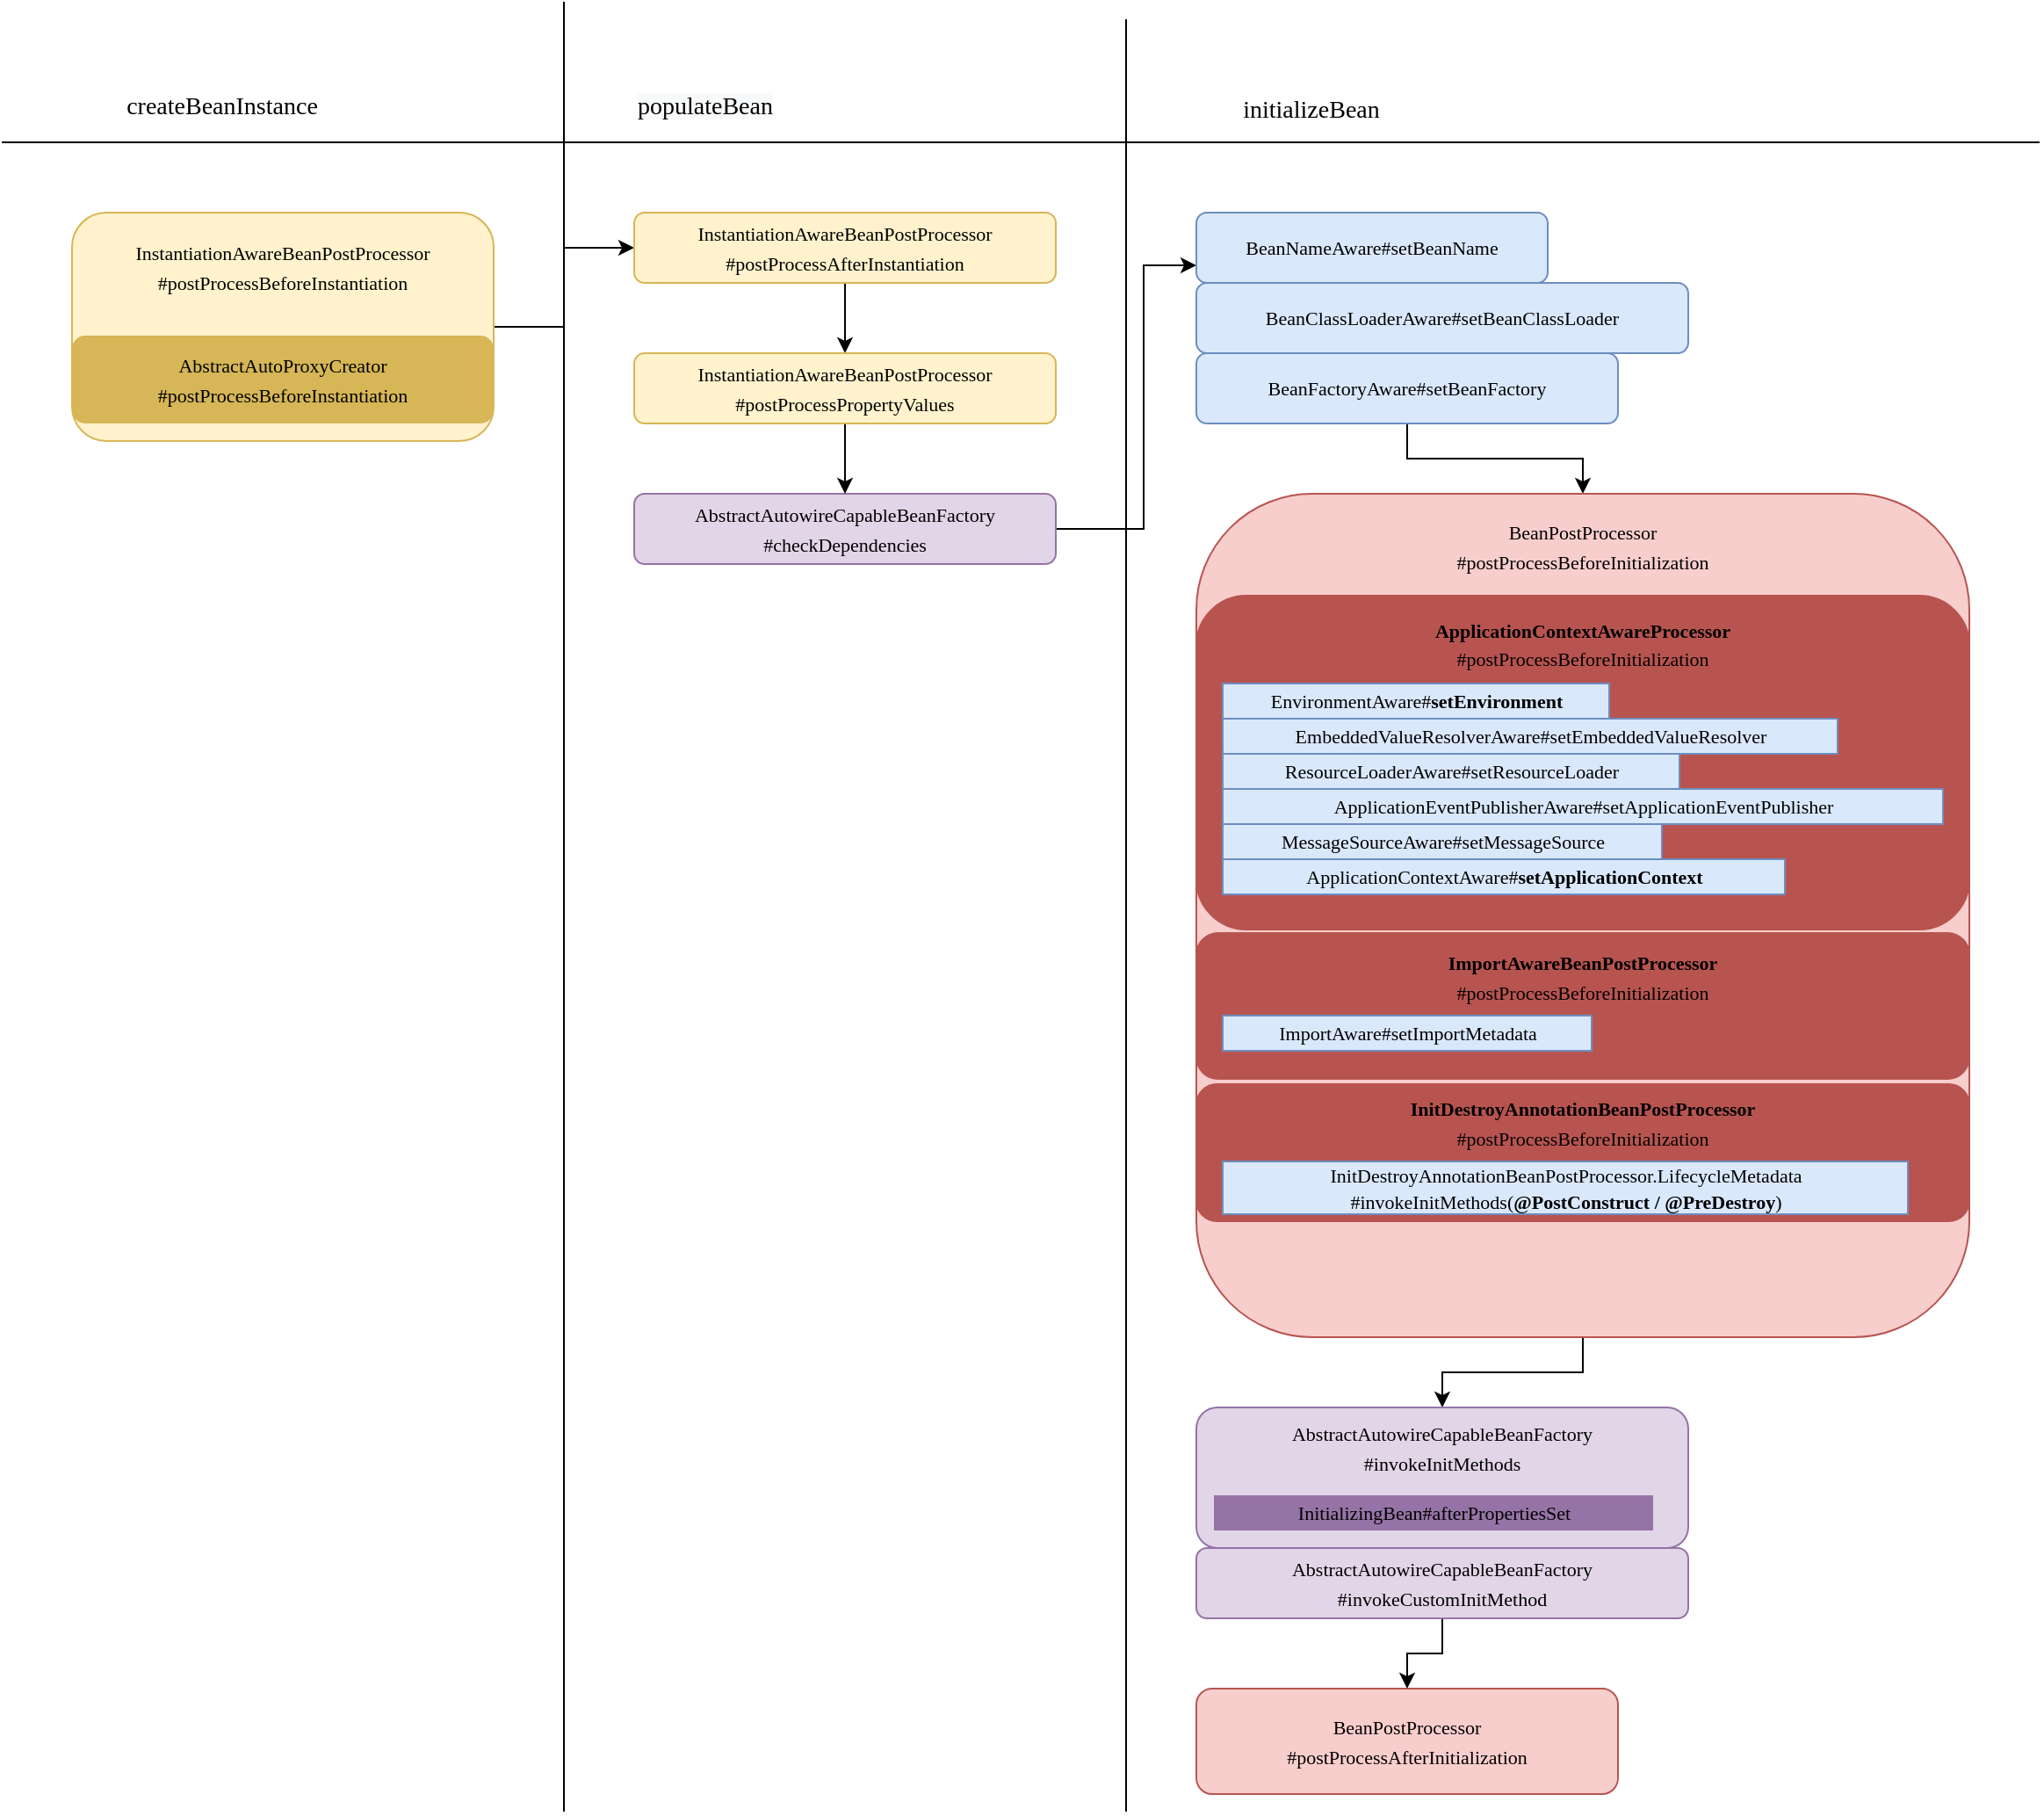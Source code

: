 <mxfile version="18.0.4" type="github">
  <diagram id="KALIX3_qU-DzFCup7W3A" name="Page-1">
    <mxGraphModel dx="1422" dy="706" grid="1" gridSize="10" guides="1" tooltips="1" connect="1" arrows="1" fold="1" page="1" pageScale="1" pageWidth="1169" pageHeight="827" math="0" shadow="0">
      <root>
        <mxCell id="0" />
        <mxCell id="1" parent="0" />
        <mxCell id="9nk00kuDRAdQ6Kr8uJrz-20" style="edgeStyle=orthogonalEdgeStyle;rounded=0;orthogonalLoop=1;jettySize=auto;html=1;entryX=0;entryY=0.75;entryDx=0;entryDy=0;fontFamily=Lucida Console;fontSize=11;" edge="1" parent="1" source="yHf5JVTZ74QZr-yNXHrx-20" target="yHf5JVTZ74QZr-yNXHrx-24">
          <mxGeometry relative="1" as="geometry">
            <Array as="points">
              <mxPoint x="650" y="300" />
              <mxPoint x="650" y="150" />
            </Array>
          </mxGeometry>
        </mxCell>
        <mxCell id="yHf5JVTZ74QZr-yNXHrx-20" value="&lt;font style=&quot;font-size: 11px;&quot;&gt;AbstractAutowireCapableBeanFactory&lt;br&gt;#checkDependencies&lt;/font&gt;" style="rounded=1;whiteSpace=wrap;html=1;fontFamily=Lucida Console;fontSize=14;fillColor=#e1d5e7;strokeColor=#9673a6;" parent="1" vertex="1">
          <mxGeometry x="360" y="280" width="240" height="40" as="geometry" />
        </mxCell>
        <mxCell id="yHf5JVTZ74QZr-yNXHrx-24" value="&lt;font style=&quot;font-size: 11px;&quot;&gt;BeanNameAware#setBeanName&lt;/font&gt;" style="rounded=1;whiteSpace=wrap;html=1;fontFamily=Lucida Console;fontSize=14;fillColor=#dae8fc;strokeColor=#6c8ebf;" parent="1" vertex="1">
          <mxGeometry x="680" y="120" width="200" height="40" as="geometry" />
        </mxCell>
        <mxCell id="yHf5JVTZ74QZr-yNXHrx-26" value="&lt;font style=&quot;font-size: 11px;&quot;&gt;BeanClassLoaderAware#setBeanClassLoader&lt;/font&gt;" style="rounded=1;whiteSpace=wrap;html=1;fontFamily=Lucida Console;fontSize=14;fillColor=#dae8fc;strokeColor=#6c8ebf;" parent="1" vertex="1">
          <mxGeometry x="680" y="160" width="280" height="40" as="geometry" />
        </mxCell>
        <mxCell id="9nk00kuDRAdQ6Kr8uJrz-21" style="edgeStyle=orthogonalEdgeStyle;rounded=0;orthogonalLoop=1;jettySize=auto;html=1;entryX=0.5;entryY=0;entryDx=0;entryDy=0;fontFamily=Lucida Console;fontSize=11;" edge="1" parent="1" source="yHf5JVTZ74QZr-yNXHrx-28" target="yHf5JVTZ74QZr-yNXHrx-29">
          <mxGeometry relative="1" as="geometry" />
        </mxCell>
        <mxCell id="yHf5JVTZ74QZr-yNXHrx-28" value="&lt;font style=&quot;font-size: 11px;&quot;&gt;BeanFactoryAware#setBeanFactory&lt;/font&gt;" style="rounded=1;whiteSpace=wrap;html=1;fontFamily=Lucida Console;fontSize=14;fillColor=#dae8fc;strokeColor=#6c8ebf;" parent="1" vertex="1">
          <mxGeometry x="680" y="200" width="240" height="40" as="geometry" />
        </mxCell>
        <mxCell id="9nk00kuDRAdQ6Kr8uJrz-22" style="edgeStyle=orthogonalEdgeStyle;rounded=0;orthogonalLoop=1;jettySize=auto;html=1;entryX=0.5;entryY=0;entryDx=0;entryDy=0;fontFamily=Lucida Console;fontSize=11;" edge="1" parent="1" source="yHf5JVTZ74QZr-yNXHrx-29" target="yHf5JVTZ74QZr-yNXHrx-30">
          <mxGeometry relative="1" as="geometry" />
        </mxCell>
        <mxCell id="yHf5JVTZ74QZr-yNXHrx-29" value="&lt;font style=&quot;font-size: 11px;&quot;&gt;BeanPostProcessor&lt;br&gt;#postProcessBeforeInitialization&lt;br&gt;&lt;br&gt;&lt;br&gt;&lt;br&gt;&lt;br&gt;&lt;br&gt;&lt;br&gt;&lt;br&gt;&lt;br&gt;&lt;br&gt;&lt;br&gt;&lt;br&gt;&lt;br&gt;&lt;br&gt;&lt;br&gt;&lt;br&gt;&lt;br&gt;&lt;br&gt;&lt;br&gt;&lt;br&gt;&lt;br&gt;&lt;br&gt;&lt;br&gt;&lt;br&gt;&lt;br&gt;&lt;br&gt;&lt;/font&gt;" style="rounded=1;whiteSpace=wrap;html=1;fontFamily=Lucida Console;fontSize=14;fillColor=#f8cecc;strokeColor=#b85450;" parent="1" vertex="1">
          <mxGeometry x="680" y="280" width="440" height="480" as="geometry" />
        </mxCell>
        <mxCell id="yHf5JVTZ74QZr-yNXHrx-30" value="&lt;font style=&quot;font-size: 11px;&quot;&gt;AbstractAutowireCapableBeanFactory&lt;br&gt;#invokeInitMethods&lt;br&gt;&lt;br&gt;&lt;br&gt;&lt;/font&gt;" style="rounded=1;whiteSpace=wrap;html=1;fontFamily=Lucida Console;fontSize=14;fillColor=#e1d5e7;strokeColor=#9673a6;" parent="1" vertex="1">
          <mxGeometry x="680" y="800" width="280" height="80" as="geometry" />
        </mxCell>
        <mxCell id="yHf5JVTZ74QZr-yNXHrx-33" value="&lt;font style=&quot;font-size: 11px;&quot;&gt;BeanPostProcessor&lt;br&gt;#postProcessAfterInitialization&lt;/font&gt;" style="rounded=1;whiteSpace=wrap;html=1;fontFamily=Lucida Console;fontSize=14;fillColor=#f8cecc;strokeColor=#b85450;" parent="1" vertex="1">
          <mxGeometry x="680" y="960" width="240" height="60" as="geometry" />
        </mxCell>
        <mxCell id="yHf5JVTZ74QZr-yNXHrx-34" value="" style="endArrow=none;html=1;rounded=0;fontFamily=Lucida Console;fontSize=14;" parent="1" edge="1">
          <mxGeometry width="50" height="50" relative="1" as="geometry">
            <mxPoint x="320" y="1030" as="sourcePoint" />
            <mxPoint x="320" as="targetPoint" />
          </mxGeometry>
        </mxCell>
        <mxCell id="yHf5JVTZ74QZr-yNXHrx-35" value="" style="endArrow=none;html=1;rounded=0;fontFamily=Lucida Console;fontSize=14;" parent="1" edge="1">
          <mxGeometry width="50" height="50" relative="1" as="geometry">
            <mxPoint x="640" y="1030" as="sourcePoint" />
            <mxPoint x="640" y="10" as="targetPoint" />
          </mxGeometry>
        </mxCell>
        <mxCell id="yHf5JVTZ74QZr-yNXHrx-36" value="" style="endArrow=none;html=1;rounded=0;fontFamily=Lucida Console;fontSize=14;" parent="1" edge="1">
          <mxGeometry width="50" height="50" relative="1" as="geometry">
            <mxPoint y="80" as="sourcePoint" />
            <mxPoint x="1160" y="80" as="targetPoint" />
          </mxGeometry>
        </mxCell>
        <mxCell id="yHf5JVTZ74QZr-yNXHrx-37" value="&lt;span style=&quot;&quot;&gt;createBeanInstance&lt;/span&gt;" style="text;html=1;align=center;verticalAlign=middle;resizable=0;points=[];autosize=1;strokeColor=none;fillColor=none;fontSize=14;fontFamily=Lucida Console;" parent="1" vertex="1">
          <mxGeometry x="40" y="50" width="170" height="20" as="geometry" />
        </mxCell>
        <mxCell id="yHf5JVTZ74QZr-yNXHrx-38" value="&lt;span style=&quot;color: rgb(0, 0, 0); font-family: &amp;quot;Lucida Console&amp;quot;; font-size: 14px; font-style: normal; font-variant-ligatures: normal; font-variant-caps: normal; font-weight: 400; letter-spacing: normal; orphans: 2; text-align: center; text-indent: 0px; text-transform: none; widows: 2; word-spacing: 0px; -webkit-text-stroke-width: 0px; background-color: rgb(248, 249, 250); text-decoration-thickness: initial; text-decoration-style: initial; text-decoration-color: initial; float: none; display: inline !important;&quot;&gt;populateBean&lt;/span&gt;" style="text;whiteSpace=wrap;html=1;fontSize=14;fontFamily=Lucida Console;" parent="1" vertex="1">
          <mxGeometry x="360" y="45" width="130" height="30" as="geometry" />
        </mxCell>
        <mxCell id="yHf5JVTZ74QZr-yNXHrx-39" value="&lt;span style=&quot;&quot;&gt;initializeBean&lt;/span&gt;" style="text;html=1;align=center;verticalAlign=middle;resizable=0;points=[];autosize=1;strokeColor=none;fillColor=none;fontSize=14;fontFamily=Lucida Console;" parent="1" vertex="1">
          <mxGeometry x="680" y="52" width="130" height="20" as="geometry" />
        </mxCell>
        <mxCell id="yHf5JVTZ74QZr-yNXHrx-73" value="&lt;font style=&quot;font-size: 11px;&quot;&gt;InitializingBean#afterPropertiesSet&lt;/font&gt;" style="text;html=1;align=center;verticalAlign=middle;resizable=0;points=[];autosize=1;strokeColor=none;fillColor=#9673A6;fontSize=12;fontFamily=Lucida Console;" parent="1" vertex="1">
          <mxGeometry x="690" y="850" width="250" height="20" as="geometry" />
        </mxCell>
        <mxCell id="9nk00kuDRAdQ6Kr8uJrz-17" style="edgeStyle=orthogonalEdgeStyle;rounded=0;orthogonalLoop=1;jettySize=auto;html=1;exitX=1;exitY=0.5;exitDx=0;exitDy=0;fontFamily=Lucida Console;fontSize=11;" edge="1" parent="1" source="9nk00kuDRAdQ6Kr8uJrz-1" target="9nk00kuDRAdQ6Kr8uJrz-2">
          <mxGeometry relative="1" as="geometry" />
        </mxCell>
        <mxCell id="9nk00kuDRAdQ6Kr8uJrz-1" value="&lt;font style=&quot;font-size: 11px;&quot;&gt;InstantiationAwareBeanPostProcessor&lt;br&gt;#postProcessBeforeInstantiation&lt;br&gt;&lt;br&gt;&lt;br&gt;&lt;br&gt;&lt;br&gt;&lt;/font&gt;" style="rounded=1;whiteSpace=wrap;html=1;fontFamily=Lucida Console;fontSize=14;fillColor=#fff2cc;strokeColor=#d6b656;" vertex="1" parent="1">
          <mxGeometry x="40" y="120" width="240" height="130" as="geometry" />
        </mxCell>
        <mxCell id="9nk00kuDRAdQ6Kr8uJrz-18" style="edgeStyle=orthogonalEdgeStyle;rounded=0;orthogonalLoop=1;jettySize=auto;html=1;exitX=0.5;exitY=1;exitDx=0;exitDy=0;entryX=0.5;entryY=0;entryDx=0;entryDy=0;fontFamily=Lucida Console;fontSize=11;" edge="1" parent="1" source="9nk00kuDRAdQ6Kr8uJrz-2" target="9nk00kuDRAdQ6Kr8uJrz-3">
          <mxGeometry relative="1" as="geometry" />
        </mxCell>
        <mxCell id="9nk00kuDRAdQ6Kr8uJrz-2" value="&lt;font style=&quot;font-size: 11px;&quot;&gt;InstantiationAwareBeanPostProcessor&lt;br&gt;#postProcessAfterInstantiation&lt;/font&gt;" style="rounded=1;whiteSpace=wrap;html=1;fontFamily=Lucida Console;fontSize=14;fillColor=#fff2cc;strokeColor=#d6b656;" vertex="1" parent="1">
          <mxGeometry x="360" y="120" width="240" height="40" as="geometry" />
        </mxCell>
        <mxCell id="9nk00kuDRAdQ6Kr8uJrz-19" style="edgeStyle=orthogonalEdgeStyle;rounded=0;orthogonalLoop=1;jettySize=auto;html=1;entryX=0.5;entryY=0;entryDx=0;entryDy=0;fontFamily=Lucida Console;fontSize=11;" edge="1" parent="1" source="9nk00kuDRAdQ6Kr8uJrz-3" target="yHf5JVTZ74QZr-yNXHrx-20">
          <mxGeometry relative="1" as="geometry" />
        </mxCell>
        <mxCell id="9nk00kuDRAdQ6Kr8uJrz-3" value="&lt;font style=&quot;font-size: 11px;&quot;&gt;InstantiationAwareBeanPostProcessor&lt;br&gt;#postProcessPropertyValues&lt;/font&gt;" style="rounded=1;whiteSpace=wrap;html=1;fontFamily=Lucida Console;fontSize=14;fillColor=#fff2cc;strokeColor=#d6b656;" vertex="1" parent="1">
          <mxGeometry x="360" y="200" width="240" height="40" as="geometry" />
        </mxCell>
        <mxCell id="9nk00kuDRAdQ6Kr8uJrz-5" value="" style="group" vertex="1" connectable="0" parent="1">
          <mxGeometry x="680" y="338" width="440" height="190" as="geometry" />
        </mxCell>
        <mxCell id="yHf5JVTZ74QZr-yNXHrx-57" value="&lt;font style=&quot;font-size: 11px;&quot;&gt;&lt;b&gt;ApplicationContextAwareProcessor&lt;/b&gt;&lt;br&gt;#postProcessBeforeInitialization&lt;br&gt;&lt;br&gt;&lt;br&gt;&lt;br&gt;&lt;br&gt;&lt;br&gt;&lt;br&gt;&lt;br&gt;&lt;br&gt;&lt;/font&gt;" style="rounded=1;whiteSpace=wrap;html=1;fontFamily=Lucida Console;fontSize=14;fillColor=#B85450;strokeColor=#b85450;" parent="9nk00kuDRAdQ6Kr8uJrz-5" vertex="1">
          <mxGeometry width="440" height="190" as="geometry" />
        </mxCell>
        <mxCell id="yHf5JVTZ74QZr-yNXHrx-58" value="EnvironmentAware#&lt;b&gt;setEnvironment&lt;/b&gt;" style="text;html=1;align=center;verticalAlign=middle;resizable=0;points=[];autosize=1;strokeColor=#6c8ebf;fillColor=#dae8fc;fontSize=11;fontFamily=Lucida Console;" parent="9nk00kuDRAdQ6Kr8uJrz-5" vertex="1">
          <mxGeometry x="15" y="50" width="220" height="20" as="geometry" />
        </mxCell>
        <mxCell id="yHf5JVTZ74QZr-yNXHrx-59" value="EmbeddedValueResolverAware#setEmbeddedValueResolver" style="text;html=1;align=center;verticalAlign=middle;resizable=0;points=[];autosize=1;strokeColor=#6c8ebf;fillColor=#dae8fc;fontSize=11;fontFamily=Lucida Console;" parent="9nk00kuDRAdQ6Kr8uJrz-5" vertex="1">
          <mxGeometry x="15" y="70" width="350" height="20" as="geometry" />
        </mxCell>
        <mxCell id="yHf5JVTZ74QZr-yNXHrx-62" value="ResourceLoaderAware#setResourceLoader" style="text;html=1;align=center;verticalAlign=middle;resizable=0;points=[];autosize=1;strokeColor=#6c8ebf;fillColor=#dae8fc;fontSize=11;fontFamily=Lucida Console;" parent="9nk00kuDRAdQ6Kr8uJrz-5" vertex="1">
          <mxGeometry x="15" y="90" width="260" height="20" as="geometry" />
        </mxCell>
        <mxCell id="yHf5JVTZ74QZr-yNXHrx-63" value="ApplicationEventPublisherAware#setApplicationEventPublisher" style="text;html=1;align=center;verticalAlign=middle;resizable=0;points=[];autosize=1;strokeColor=#6c8ebf;fillColor=#dae8fc;fontSize=11;fontFamily=Lucida Console;" parent="9nk00kuDRAdQ6Kr8uJrz-5" vertex="1">
          <mxGeometry x="15" y="110" width="410" height="20" as="geometry" />
        </mxCell>
        <mxCell id="yHf5JVTZ74QZr-yNXHrx-64" value="MessageSourceAware#setMessageSource" style="text;html=1;align=center;verticalAlign=middle;resizable=0;points=[];autosize=1;strokeColor=#6c8ebf;fillColor=#dae8fc;fontSize=11;fontFamily=Lucida Console;" parent="9nk00kuDRAdQ6Kr8uJrz-5" vertex="1">
          <mxGeometry x="15" y="130" width="250" height="20" as="geometry" />
        </mxCell>
        <mxCell id="yHf5JVTZ74QZr-yNXHrx-65" value="ApplicationContextAware#&lt;b&gt;setApplicationContext&lt;/b&gt;" style="text;html=1;align=center;verticalAlign=middle;resizable=0;points=[];autosize=1;strokeColor=#6c8ebf;fillColor=#dae8fc;fontSize=11;fontFamily=Lucida Console;" parent="9nk00kuDRAdQ6Kr8uJrz-5" vertex="1">
          <mxGeometry x="15" y="150" width="320" height="20" as="geometry" />
        </mxCell>
        <mxCell id="9nk00kuDRAdQ6Kr8uJrz-6" value="" style="group" vertex="1" connectable="0" parent="1">
          <mxGeometry x="680" y="530" width="440" height="83" as="geometry" />
        </mxCell>
        <mxCell id="yHf5JVTZ74QZr-yNXHrx-66" value="&lt;font style=&quot;font-size: 11px;&quot;&gt;&lt;b&gt;ImportAwareBeanPostProcessor&lt;/b&gt;&lt;br&gt;#postProcessBeforeInitialization&lt;br&gt;&lt;br&gt;&lt;br&gt;&lt;/font&gt;" style="rounded=1;whiteSpace=wrap;html=1;fontFamily=Lucida Console;fontSize=14;fillColor=#B85450;strokeColor=#b85450;" parent="9nk00kuDRAdQ6Kr8uJrz-6" vertex="1">
          <mxGeometry width="440" height="83" as="geometry" />
        </mxCell>
        <mxCell id="yHf5JVTZ74QZr-yNXHrx-67" value="&lt;font style=&quot;font-size: 11px;&quot;&gt;ImportAware#setImportMetadata&lt;/font&gt;" style="text;html=1;align=center;verticalAlign=middle;resizable=0;points=[];autosize=1;strokeColor=#6c8ebf;fillColor=#dae8fc;fontSize=14;fontFamily=Lucida Console;" parent="9nk00kuDRAdQ6Kr8uJrz-6" vertex="1">
          <mxGeometry x="15" y="47" width="210" height="20" as="geometry" />
        </mxCell>
        <mxCell id="9nk00kuDRAdQ6Kr8uJrz-7" value="" style="group" vertex="1" connectable="0" parent="1">
          <mxGeometry x="680" y="616" width="440" height="78" as="geometry" />
        </mxCell>
        <mxCell id="yHf5JVTZ74QZr-yNXHrx-72" value="&lt;font style=&quot;font-size: 11px;&quot;&gt;&lt;b&gt;InitDestroyAnnotationBeanPostProcessor&lt;/b&gt;&lt;br&gt;#postProcessBeforeInitialization&lt;br&gt;&lt;br&gt;&lt;br&gt;&lt;/font&gt;" style="rounded=1;whiteSpace=wrap;html=1;fontFamily=Lucida Console;fontSize=14;fillColor=#B85450;strokeColor=#b85450;" parent="9nk00kuDRAdQ6Kr8uJrz-7" vertex="1">
          <mxGeometry width="440" height="78" as="geometry" />
        </mxCell>
        <mxCell id="yHf5JVTZ74QZr-yNXHrx-71" value="&lt;font style=&quot;font-size: 11px;&quot;&gt;InitDestroyAnnotationBeanPostProcessor.LifecycleMetadata&lt;br&gt;#invokeInitMethods(&lt;b&gt;@PostConstruct / @PreDestroy&lt;/b&gt;)&lt;/font&gt;" style="text;html=1;align=center;verticalAlign=middle;resizable=0;points=[];autosize=1;strokeColor=#6c8ebf;fillColor=#dae8fc;fontSize=12;fontFamily=Lucida Console;" parent="9nk00kuDRAdQ6Kr8uJrz-7" vertex="1">
          <mxGeometry x="15" y="44" width="390" height="30" as="geometry" />
        </mxCell>
        <mxCell id="9nk00kuDRAdQ6Kr8uJrz-23" style="edgeStyle=orthogonalEdgeStyle;rounded=0;orthogonalLoop=1;jettySize=auto;html=1;entryX=0.5;entryY=0;entryDx=0;entryDy=0;fontFamily=Lucida Console;fontSize=11;" edge="1" parent="1" source="9nk00kuDRAdQ6Kr8uJrz-8" target="yHf5JVTZ74QZr-yNXHrx-33">
          <mxGeometry relative="1" as="geometry" />
        </mxCell>
        <mxCell id="9nk00kuDRAdQ6Kr8uJrz-8" value="&lt;font style=&quot;font-size: 11px;&quot;&gt;&lt;span style=&quot;&quot;&gt;AbstractAutowireCapableBeanFactory&lt;/span&gt;&lt;br style=&quot;&quot;&gt;&lt;span style=&quot;&quot;&gt;#invokeCustomInitMethod&lt;/span&gt;&lt;/font&gt;" style="rounded=1;whiteSpace=wrap;html=1;fontFamily=Lucida Console;fontSize=14;fillColor=#e1d5e7;strokeColor=#9673a6;" vertex="1" parent="1">
          <mxGeometry x="680" y="880" width="280" height="40" as="geometry" />
        </mxCell>
        <mxCell id="9nk00kuDRAdQ6Kr8uJrz-13" value="&lt;font style=&quot;font-size: 11px;&quot;&gt;&lt;span style=&quot;&quot;&gt;AbstractAutoProxyCreator&lt;/span&gt;&lt;br style=&quot;&quot;&gt;&lt;span style=&quot;&quot;&gt;#postProcessBeforeInstantiation&lt;/span&gt;&lt;br&gt;&lt;/font&gt;" style="rounded=1;whiteSpace=wrap;html=1;fontFamily=Lucida Console;fontSize=14;fillColor=#D6B656;strokeColor=none;" vertex="1" parent="1">
          <mxGeometry x="40" y="190" width="240" height="50" as="geometry" />
        </mxCell>
      </root>
    </mxGraphModel>
  </diagram>
</mxfile>
